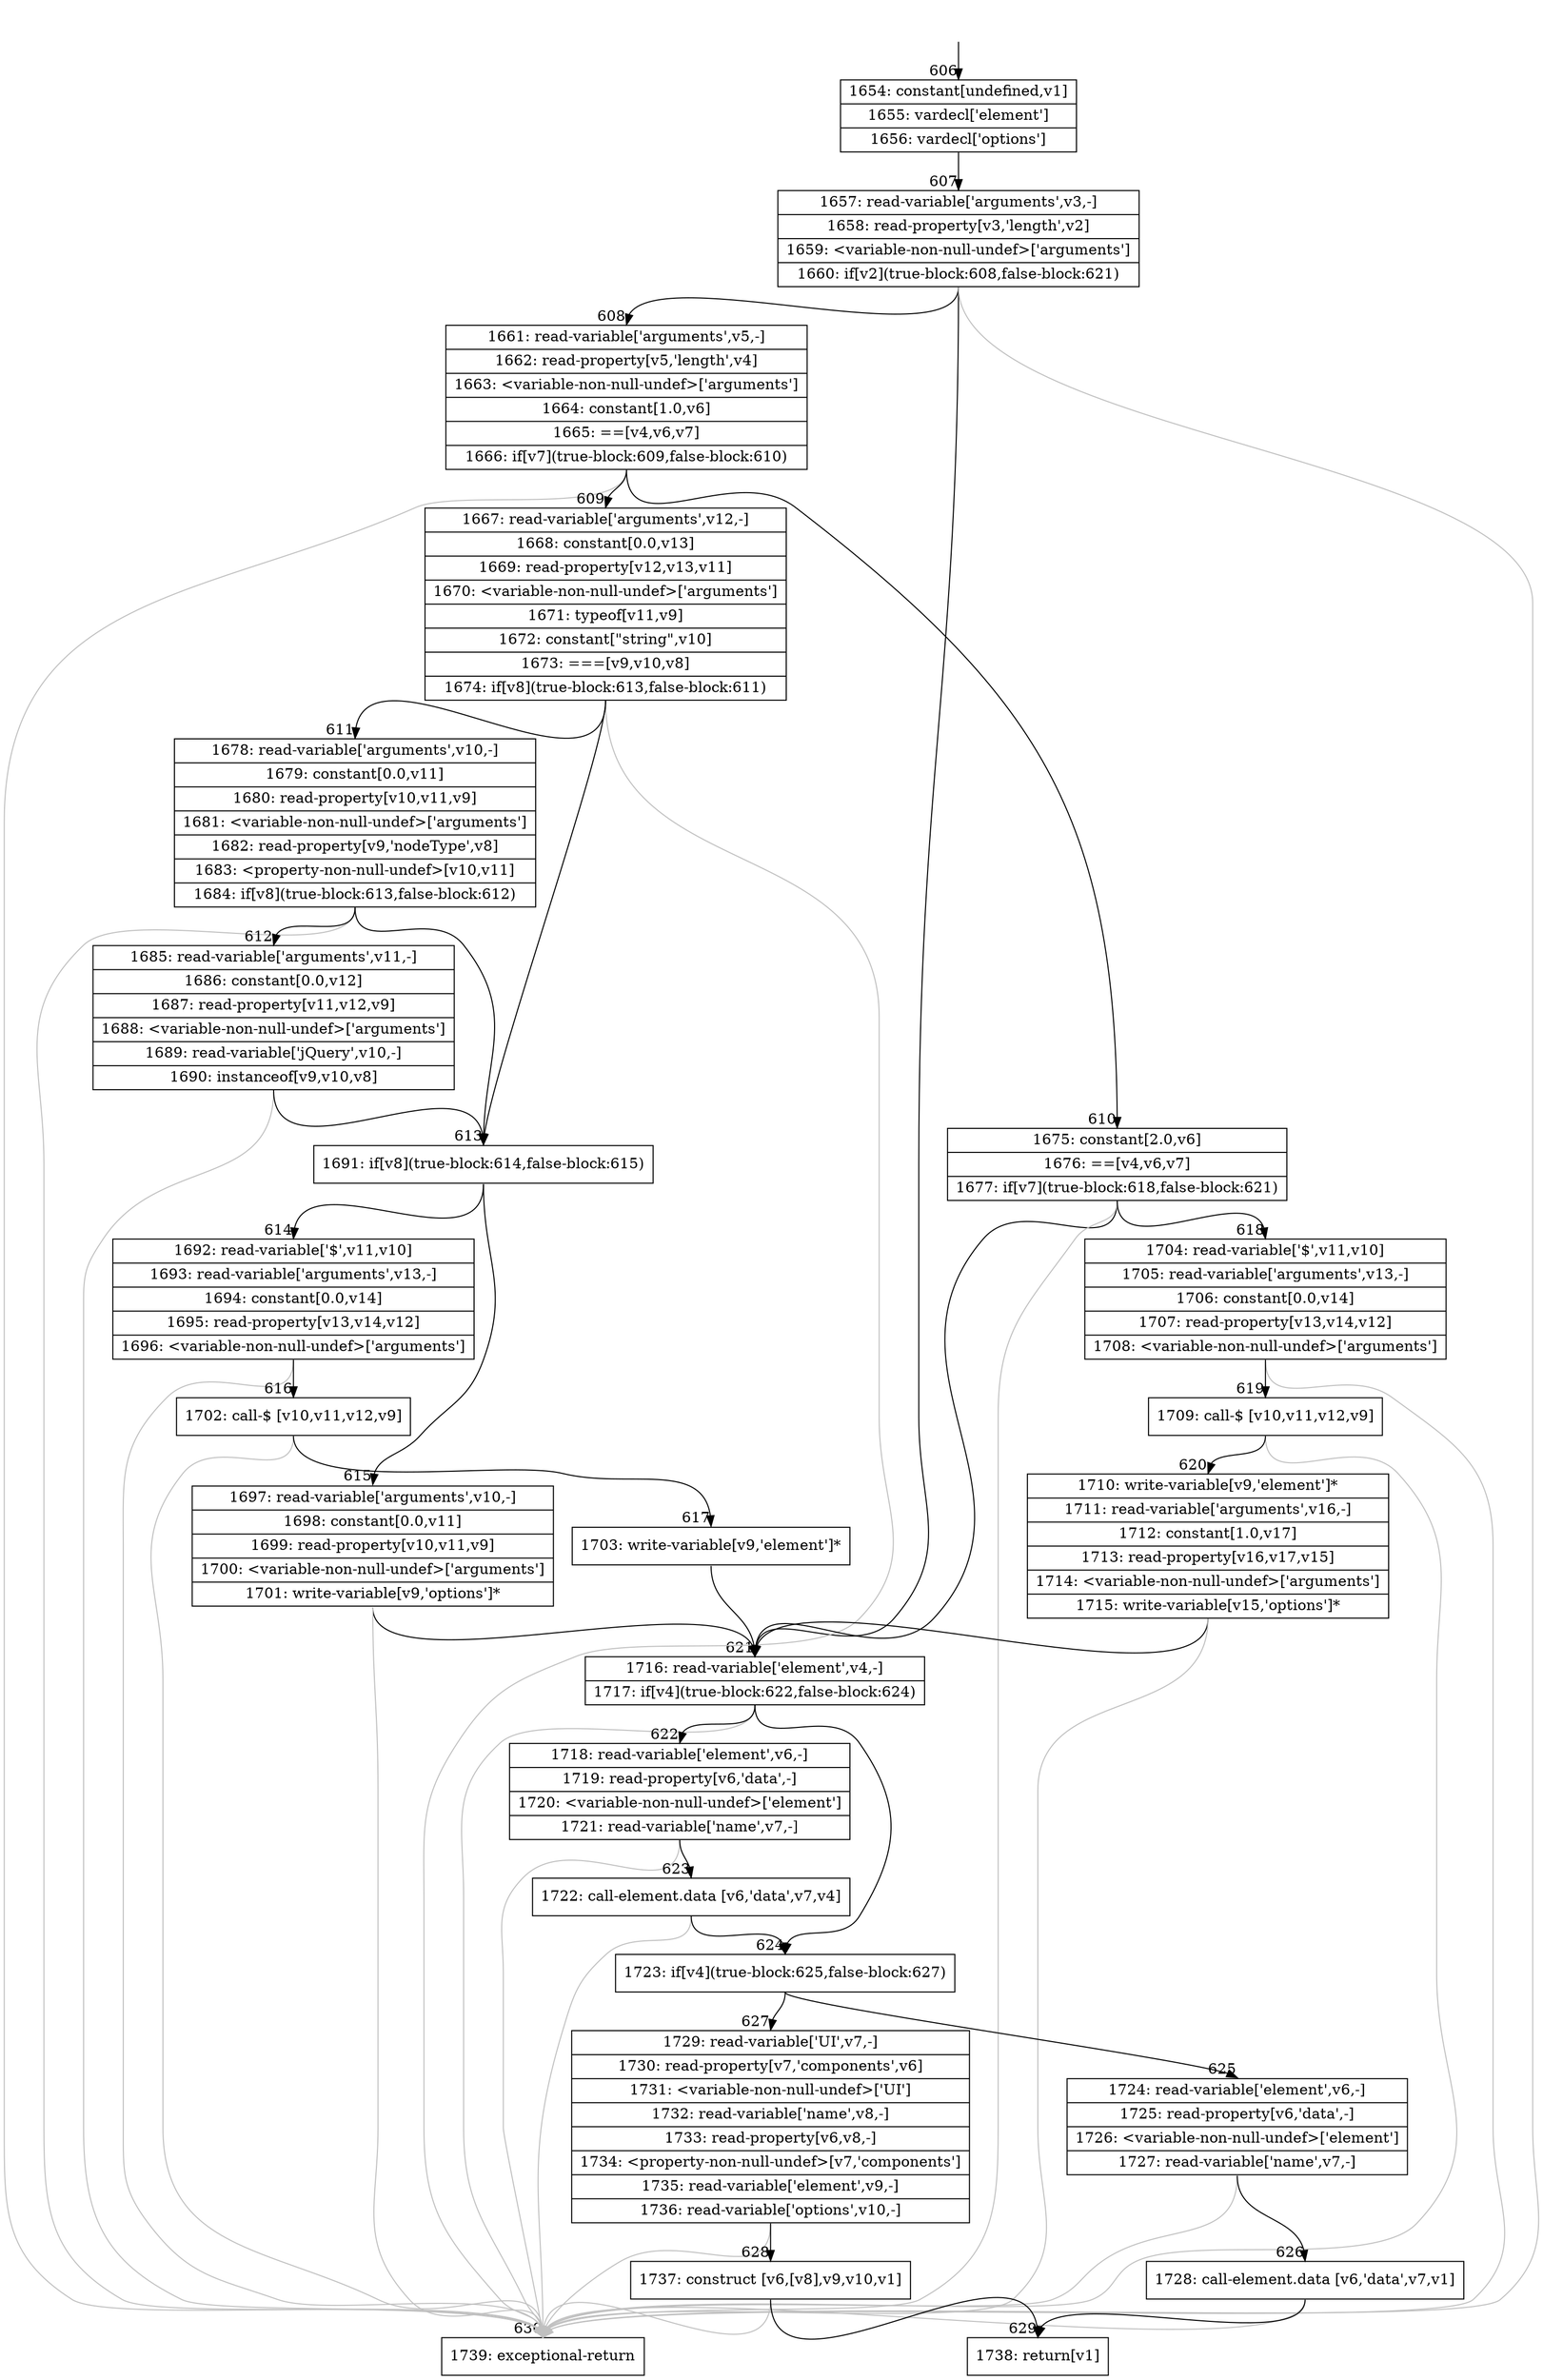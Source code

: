 digraph {
rankdir="TD"
BB_entry50[shape=none,label=""];
BB_entry50 -> BB606 [tailport=s, headport=n, headlabel="    606"]
BB606 [shape=record label="{1654: constant[undefined,v1]|1655: vardecl['element']|1656: vardecl['options']}" ] 
BB606 -> BB607 [tailport=s, headport=n, headlabel="      607"]
BB607 [shape=record label="{1657: read-variable['arguments',v3,-]|1658: read-property[v3,'length',v2]|1659: \<variable-non-null-undef\>['arguments']|1660: if[v2](true-block:608,false-block:621)}" ] 
BB607 -> BB608 [tailport=s, headport=n, headlabel="      608"]
BB607 -> BB621 [tailport=s, headport=n, headlabel="      621"]
BB607 -> BB630 [tailport=s, headport=n, color=gray, headlabel="      630"]
BB608 [shape=record label="{1661: read-variable['arguments',v5,-]|1662: read-property[v5,'length',v4]|1663: \<variable-non-null-undef\>['arguments']|1664: constant[1.0,v6]|1665: ==[v4,v6,v7]|1666: if[v7](true-block:609,false-block:610)}" ] 
BB608 -> BB609 [tailport=s, headport=n, headlabel="      609"]
BB608 -> BB610 [tailport=s, headport=n, headlabel="      610"]
BB608 -> BB630 [tailport=s, headport=n, color=gray]
BB609 [shape=record label="{1667: read-variable['arguments',v12,-]|1668: constant[0.0,v13]|1669: read-property[v12,v13,v11]|1670: \<variable-non-null-undef\>['arguments']|1671: typeof[v11,v9]|1672: constant[\"string\",v10]|1673: ===[v9,v10,v8]|1674: if[v8](true-block:613,false-block:611)}" ] 
BB609 -> BB613 [tailport=s, headport=n, headlabel="      613"]
BB609 -> BB611 [tailport=s, headport=n, headlabel="      611"]
BB609 -> BB630 [tailport=s, headport=n, color=gray]
BB610 [shape=record label="{1675: constant[2.0,v6]|1676: ==[v4,v6,v7]|1677: if[v7](true-block:618,false-block:621)}" ] 
BB610 -> BB618 [tailport=s, headport=n, headlabel="      618"]
BB610 -> BB621 [tailport=s, headport=n]
BB610 -> BB630 [tailport=s, headport=n, color=gray]
BB611 [shape=record label="{1678: read-variable['arguments',v10,-]|1679: constant[0.0,v11]|1680: read-property[v10,v11,v9]|1681: \<variable-non-null-undef\>['arguments']|1682: read-property[v9,'nodeType',v8]|1683: \<property-non-null-undef\>[v10,v11]|1684: if[v8](true-block:613,false-block:612)}" ] 
BB611 -> BB613 [tailport=s, headport=n]
BB611 -> BB612 [tailport=s, headport=n, headlabel="      612"]
BB611 -> BB630 [tailport=s, headport=n, color=gray]
BB612 [shape=record label="{1685: read-variable['arguments',v11,-]|1686: constant[0.0,v12]|1687: read-property[v11,v12,v9]|1688: \<variable-non-null-undef\>['arguments']|1689: read-variable['jQuery',v10,-]|1690: instanceof[v9,v10,v8]}" ] 
BB612 -> BB613 [tailport=s, headport=n]
BB612 -> BB630 [tailport=s, headport=n, color=gray]
BB613 [shape=record label="{1691: if[v8](true-block:614,false-block:615)}" ] 
BB613 -> BB614 [tailport=s, headport=n, headlabel="      614"]
BB613 -> BB615 [tailport=s, headport=n, headlabel="      615"]
BB614 [shape=record label="{1692: read-variable['$',v11,v10]|1693: read-variable['arguments',v13,-]|1694: constant[0.0,v14]|1695: read-property[v13,v14,v12]|1696: \<variable-non-null-undef\>['arguments']}" ] 
BB614 -> BB616 [tailport=s, headport=n, headlabel="      616"]
BB614 -> BB630 [tailport=s, headport=n, color=gray]
BB615 [shape=record label="{1697: read-variable['arguments',v10,-]|1698: constant[0.0,v11]|1699: read-property[v10,v11,v9]|1700: \<variable-non-null-undef\>['arguments']|1701: write-variable[v9,'options']*}" ] 
BB615 -> BB621 [tailport=s, headport=n]
BB615 -> BB630 [tailport=s, headport=n, color=gray]
BB616 [shape=record label="{1702: call-$ [v10,v11,v12,v9]}" ] 
BB616 -> BB617 [tailport=s, headport=n, headlabel="      617"]
BB616 -> BB630 [tailport=s, headport=n, color=gray]
BB617 [shape=record label="{1703: write-variable[v9,'element']*}" ] 
BB617 -> BB621 [tailport=s, headport=n]
BB618 [shape=record label="{1704: read-variable['$',v11,v10]|1705: read-variable['arguments',v13,-]|1706: constant[0.0,v14]|1707: read-property[v13,v14,v12]|1708: \<variable-non-null-undef\>['arguments']}" ] 
BB618 -> BB619 [tailport=s, headport=n, headlabel="      619"]
BB618 -> BB630 [tailport=s, headport=n, color=gray]
BB619 [shape=record label="{1709: call-$ [v10,v11,v12,v9]}" ] 
BB619 -> BB620 [tailport=s, headport=n, headlabel="      620"]
BB619 -> BB630 [tailport=s, headport=n, color=gray]
BB620 [shape=record label="{1710: write-variable[v9,'element']*|1711: read-variable['arguments',v16,-]|1712: constant[1.0,v17]|1713: read-property[v16,v17,v15]|1714: \<variable-non-null-undef\>['arguments']|1715: write-variable[v15,'options']*}" ] 
BB620 -> BB621 [tailport=s, headport=n]
BB620 -> BB630 [tailport=s, headport=n, color=gray]
BB621 [shape=record label="{1716: read-variable['element',v4,-]|1717: if[v4](true-block:622,false-block:624)}" ] 
BB621 -> BB624 [tailport=s, headport=n, headlabel="      624"]
BB621 -> BB622 [tailport=s, headport=n, headlabel="      622"]
BB621 -> BB630 [tailport=s, headport=n, color=gray]
BB622 [shape=record label="{1718: read-variable['element',v6,-]|1719: read-property[v6,'data',-]|1720: \<variable-non-null-undef\>['element']|1721: read-variable['name',v7,-]}" ] 
BB622 -> BB623 [tailport=s, headport=n, headlabel="      623"]
BB622 -> BB630 [tailport=s, headport=n, color=gray]
BB623 [shape=record label="{1722: call-element.data [v6,'data',v7,v4]}" ] 
BB623 -> BB624 [tailport=s, headport=n]
BB623 -> BB630 [tailport=s, headport=n, color=gray]
BB624 [shape=record label="{1723: if[v4](true-block:625,false-block:627)}" ] 
BB624 -> BB625 [tailport=s, headport=n, headlabel="      625"]
BB624 -> BB627 [tailport=s, headport=n, headlabel="      627"]
BB625 [shape=record label="{1724: read-variable['element',v6,-]|1725: read-property[v6,'data',-]|1726: \<variable-non-null-undef\>['element']|1727: read-variable['name',v7,-]}" ] 
BB625 -> BB626 [tailport=s, headport=n, headlabel="      626"]
BB625 -> BB630 [tailport=s, headport=n, color=gray]
BB626 [shape=record label="{1728: call-element.data [v6,'data',v7,v1]}" ] 
BB626 -> BB629 [tailport=s, headport=n, headlabel="      629"]
BB626 -> BB630 [tailport=s, headport=n, color=gray]
BB627 [shape=record label="{1729: read-variable['UI',v7,-]|1730: read-property[v7,'components',v6]|1731: \<variable-non-null-undef\>['UI']|1732: read-variable['name',v8,-]|1733: read-property[v6,v8,-]|1734: \<property-non-null-undef\>[v7,'components']|1735: read-variable['element',v9,-]|1736: read-variable['options',v10,-]}" ] 
BB627 -> BB628 [tailport=s, headport=n, headlabel="      628"]
BB627 -> BB630 [tailport=s, headport=n, color=gray]
BB628 [shape=record label="{1737: construct [v6,[v8],v9,v10,v1]}" ] 
BB628 -> BB629 [tailport=s, headport=n]
BB628 -> BB630 [tailport=s, headport=n, color=gray]
BB629 [shape=record label="{1738: return[v1]}" ] 
BB630 [shape=record label="{1739: exceptional-return}" ] 
//#$~ 499
}
